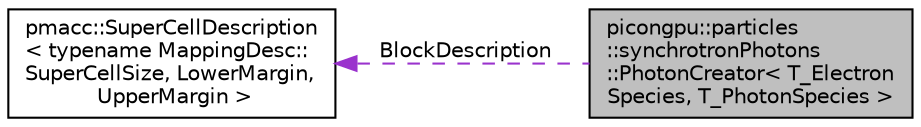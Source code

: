 digraph "picongpu::particles::synchrotronPhotons::PhotonCreator&lt; T_ElectronSpecies, T_PhotonSpecies &gt;"
{
 // LATEX_PDF_SIZE
  edge [fontname="Helvetica",fontsize="10",labelfontname="Helvetica",labelfontsize="10"];
  node [fontname="Helvetica",fontsize="10",shape=record];
  rankdir="LR";
  Node1 [label="picongpu::particles\l::synchrotronPhotons\l::PhotonCreator\< T_Electron\lSpecies, T_PhotonSpecies \>",height=0.2,width=0.4,color="black", fillcolor="grey75", style="filled", fontcolor="black",tooltip="Functor creating photons from electrons according to synchrotron radiation."];
  Node2 -> Node1 [dir="back",color="darkorchid3",fontsize="10",style="dashed",label=" BlockDescription" ,fontname="Helvetica"];
  Node2 [label="pmacc::SuperCellDescription\l\< typename MappingDesc::\lSuperCellSize, LowerMargin,\l UpperMargin \>",height=0.2,width=0.4,color="black", fillcolor="white", style="filled",URL="$structpmacc_1_1_super_cell_description.html",tooltip=" "];
}
